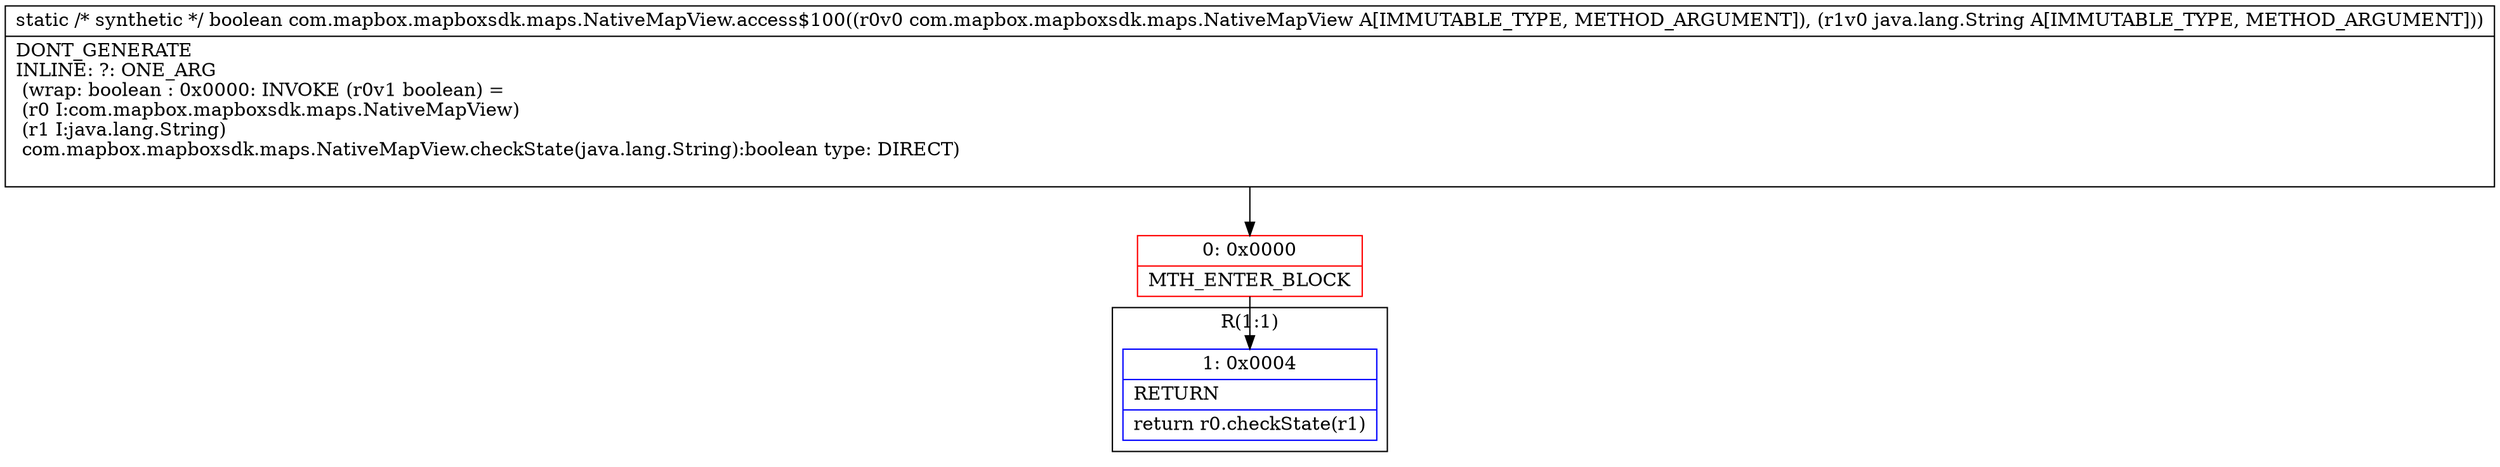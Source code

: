 digraph "CFG forcom.mapbox.mapboxsdk.maps.NativeMapView.access$100(Lcom\/mapbox\/mapboxsdk\/maps\/NativeMapView;Ljava\/lang\/String;)Z" {
subgraph cluster_Region_1819319986 {
label = "R(1:1)";
node [shape=record,color=blue];
Node_1 [shape=record,label="{1\:\ 0x0004|RETURN\l|return r0.checkState(r1)\l}"];
}
Node_0 [shape=record,color=red,label="{0\:\ 0x0000|MTH_ENTER_BLOCK\l}"];
MethodNode[shape=record,label="{static \/* synthetic *\/ boolean com.mapbox.mapboxsdk.maps.NativeMapView.access$100((r0v0 com.mapbox.mapboxsdk.maps.NativeMapView A[IMMUTABLE_TYPE, METHOD_ARGUMENT]), (r1v0 java.lang.String A[IMMUTABLE_TYPE, METHOD_ARGUMENT]))  | DONT_GENERATE\lINLINE: ?: ONE_ARG  \l  (wrap: boolean : 0x0000: INVOKE  (r0v1 boolean) = \l  (r0 I:com.mapbox.mapboxsdk.maps.NativeMapView)\l  (r1 I:java.lang.String)\l com.mapbox.mapboxsdk.maps.NativeMapView.checkState(java.lang.String):boolean type: DIRECT)\l\l}"];
MethodNode -> Node_0;
Node_0 -> Node_1;
}


